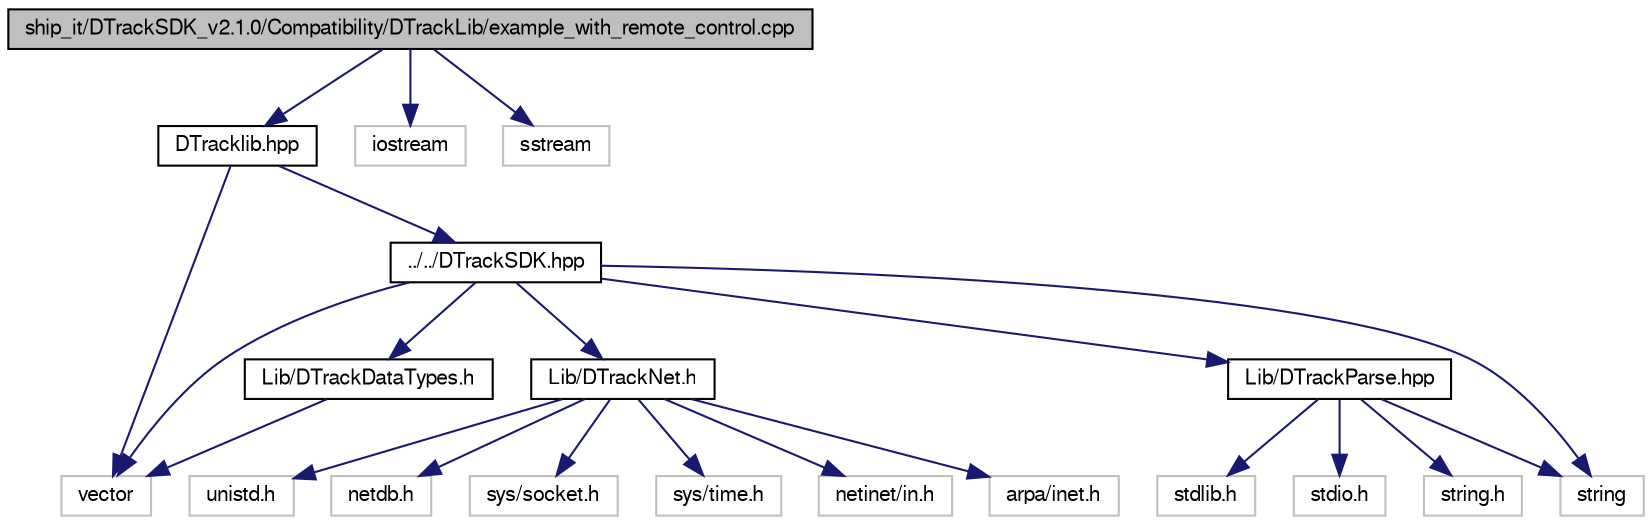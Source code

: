 digraph G
{
  edge [fontname="FreeSans",fontsize=10,labelfontname="FreeSans",labelfontsize=10];
  node [fontname="FreeSans",fontsize=10,shape=record];
  Node1 [label="ship_it/DTrackSDK_v2.1.0/Compatibility/DTrackLib/example_with_remote_control.cpp",height=0.2,width=0.4,color="black", fillcolor="grey75", style="filled" fontcolor="black"];
  Node1 -> Node2 [color="midnightblue",fontsize=10,style="solid",fontname="FreeSans"];
  Node2 [label="DTracklib.hpp",height=0.2,width=0.4,color="black", fillcolor="white", style="filled",URL="$ship__it_2_d_track_s_d_k__v2_81_80_2_compatibility_2_d_track_lib_2_d_tracklib_8hpp.html"];
  Node2 -> Node3 [color="midnightblue",fontsize=10,style="solid",fontname="FreeSans"];
  Node3 [label="vector",height=0.2,width=0.4,color="grey75", fillcolor="white", style="filled"];
  Node2 -> Node4 [color="midnightblue",fontsize=10,style="solid",fontname="FreeSans"];
  Node4 [label="../../DTrackSDK.hpp",height=0.2,width=0.4,color="black", fillcolor="white", style="filled",URL="$ship__it_2_d_track_s_d_k__v2_81_80_2_d_track_s_d_k_8hpp.html"];
  Node4 -> Node5 [color="midnightblue",fontsize=10,style="solid",fontname="FreeSans"];
  Node5 [label="Lib/DTrackDataTypes.h",height=0.2,width=0.4,color="black", fillcolor="white", style="filled",URL="$ship__it_2_d_track_s_d_k__v2_81_80_2_lib_2_d_track_data_types_8h.html"];
  Node5 -> Node3 [color="midnightblue",fontsize=10,style="solid",fontname="FreeSans"];
  Node4 -> Node6 [color="midnightblue",fontsize=10,style="solid",fontname="FreeSans"];
  Node6 [label="Lib/DTrackNet.h",height=0.2,width=0.4,color="black", fillcolor="white", style="filled",URL="$ship__it_2_d_track_s_d_k__v2_81_80_2_lib_2_d_track_net_8h.html"];
  Node6 -> Node7 [color="midnightblue",fontsize=10,style="solid",fontname="FreeSans"];
  Node7 [label="unistd.h",height=0.2,width=0.4,color="grey75", fillcolor="white", style="filled"];
  Node6 -> Node8 [color="midnightblue",fontsize=10,style="solid",fontname="FreeSans"];
  Node8 [label="netdb.h",height=0.2,width=0.4,color="grey75", fillcolor="white", style="filled"];
  Node6 -> Node9 [color="midnightblue",fontsize=10,style="solid",fontname="FreeSans"];
  Node9 [label="sys/socket.h",height=0.2,width=0.4,color="grey75", fillcolor="white", style="filled"];
  Node6 -> Node10 [color="midnightblue",fontsize=10,style="solid",fontname="FreeSans"];
  Node10 [label="sys/time.h",height=0.2,width=0.4,color="grey75", fillcolor="white", style="filled"];
  Node6 -> Node11 [color="midnightblue",fontsize=10,style="solid",fontname="FreeSans"];
  Node11 [label="netinet/in.h",height=0.2,width=0.4,color="grey75", fillcolor="white", style="filled"];
  Node6 -> Node12 [color="midnightblue",fontsize=10,style="solid",fontname="FreeSans"];
  Node12 [label="arpa/inet.h",height=0.2,width=0.4,color="grey75", fillcolor="white", style="filled"];
  Node4 -> Node13 [color="midnightblue",fontsize=10,style="solid",fontname="FreeSans"];
  Node13 [label="Lib/DTrackParse.hpp",height=0.2,width=0.4,color="black", fillcolor="white", style="filled",URL="$ship__it_2_d_track_s_d_k__v2_81_80_2_lib_2_d_track_parse_8hpp.html"];
  Node13 -> Node14 [color="midnightblue",fontsize=10,style="solid",fontname="FreeSans"];
  Node14 [label="stdlib.h",height=0.2,width=0.4,color="grey75", fillcolor="white", style="filled"];
  Node13 -> Node15 [color="midnightblue",fontsize=10,style="solid",fontname="FreeSans"];
  Node15 [label="stdio.h",height=0.2,width=0.4,color="grey75", fillcolor="white", style="filled"];
  Node13 -> Node16 [color="midnightblue",fontsize=10,style="solid",fontname="FreeSans"];
  Node16 [label="string.h",height=0.2,width=0.4,color="grey75", fillcolor="white", style="filled"];
  Node13 -> Node17 [color="midnightblue",fontsize=10,style="solid",fontname="FreeSans"];
  Node17 [label="string",height=0.2,width=0.4,color="grey75", fillcolor="white", style="filled"];
  Node4 -> Node17 [color="midnightblue",fontsize=10,style="solid",fontname="FreeSans"];
  Node4 -> Node3 [color="midnightblue",fontsize=10,style="solid",fontname="FreeSans"];
  Node1 -> Node18 [color="midnightblue",fontsize=10,style="solid",fontname="FreeSans"];
  Node18 [label="iostream",height=0.2,width=0.4,color="grey75", fillcolor="white", style="filled"];
  Node1 -> Node19 [color="midnightblue",fontsize=10,style="solid",fontname="FreeSans"];
  Node19 [label="sstream",height=0.2,width=0.4,color="grey75", fillcolor="white", style="filled"];
}
